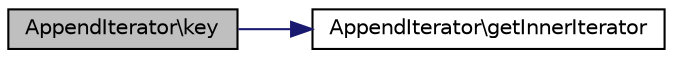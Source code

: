 digraph "AppendIterator\key"
{
  edge [fontname="Helvetica",fontsize="10",labelfontname="Helvetica",labelfontsize="10"];
  node [fontname="Helvetica",fontsize="10",shape=record];
  rankdir="LR";
  Node1 [label="AppendIterator\\key",height=0.2,width=0.4,color="black", fillcolor="grey75", style="filled" fontcolor="black"];
  Node1 -> Node2 [color="midnightblue",fontsize="10",style="solid",fontname="Helvetica"];
  Node2 [label="AppendIterator\\getInnerIterator",height=0.2,width=0.4,color="black", fillcolor="white", style="filled",URL="$classAppendIterator.html#a5903ec10c3d9fce2e2f49a01f8c023c7"];
}
